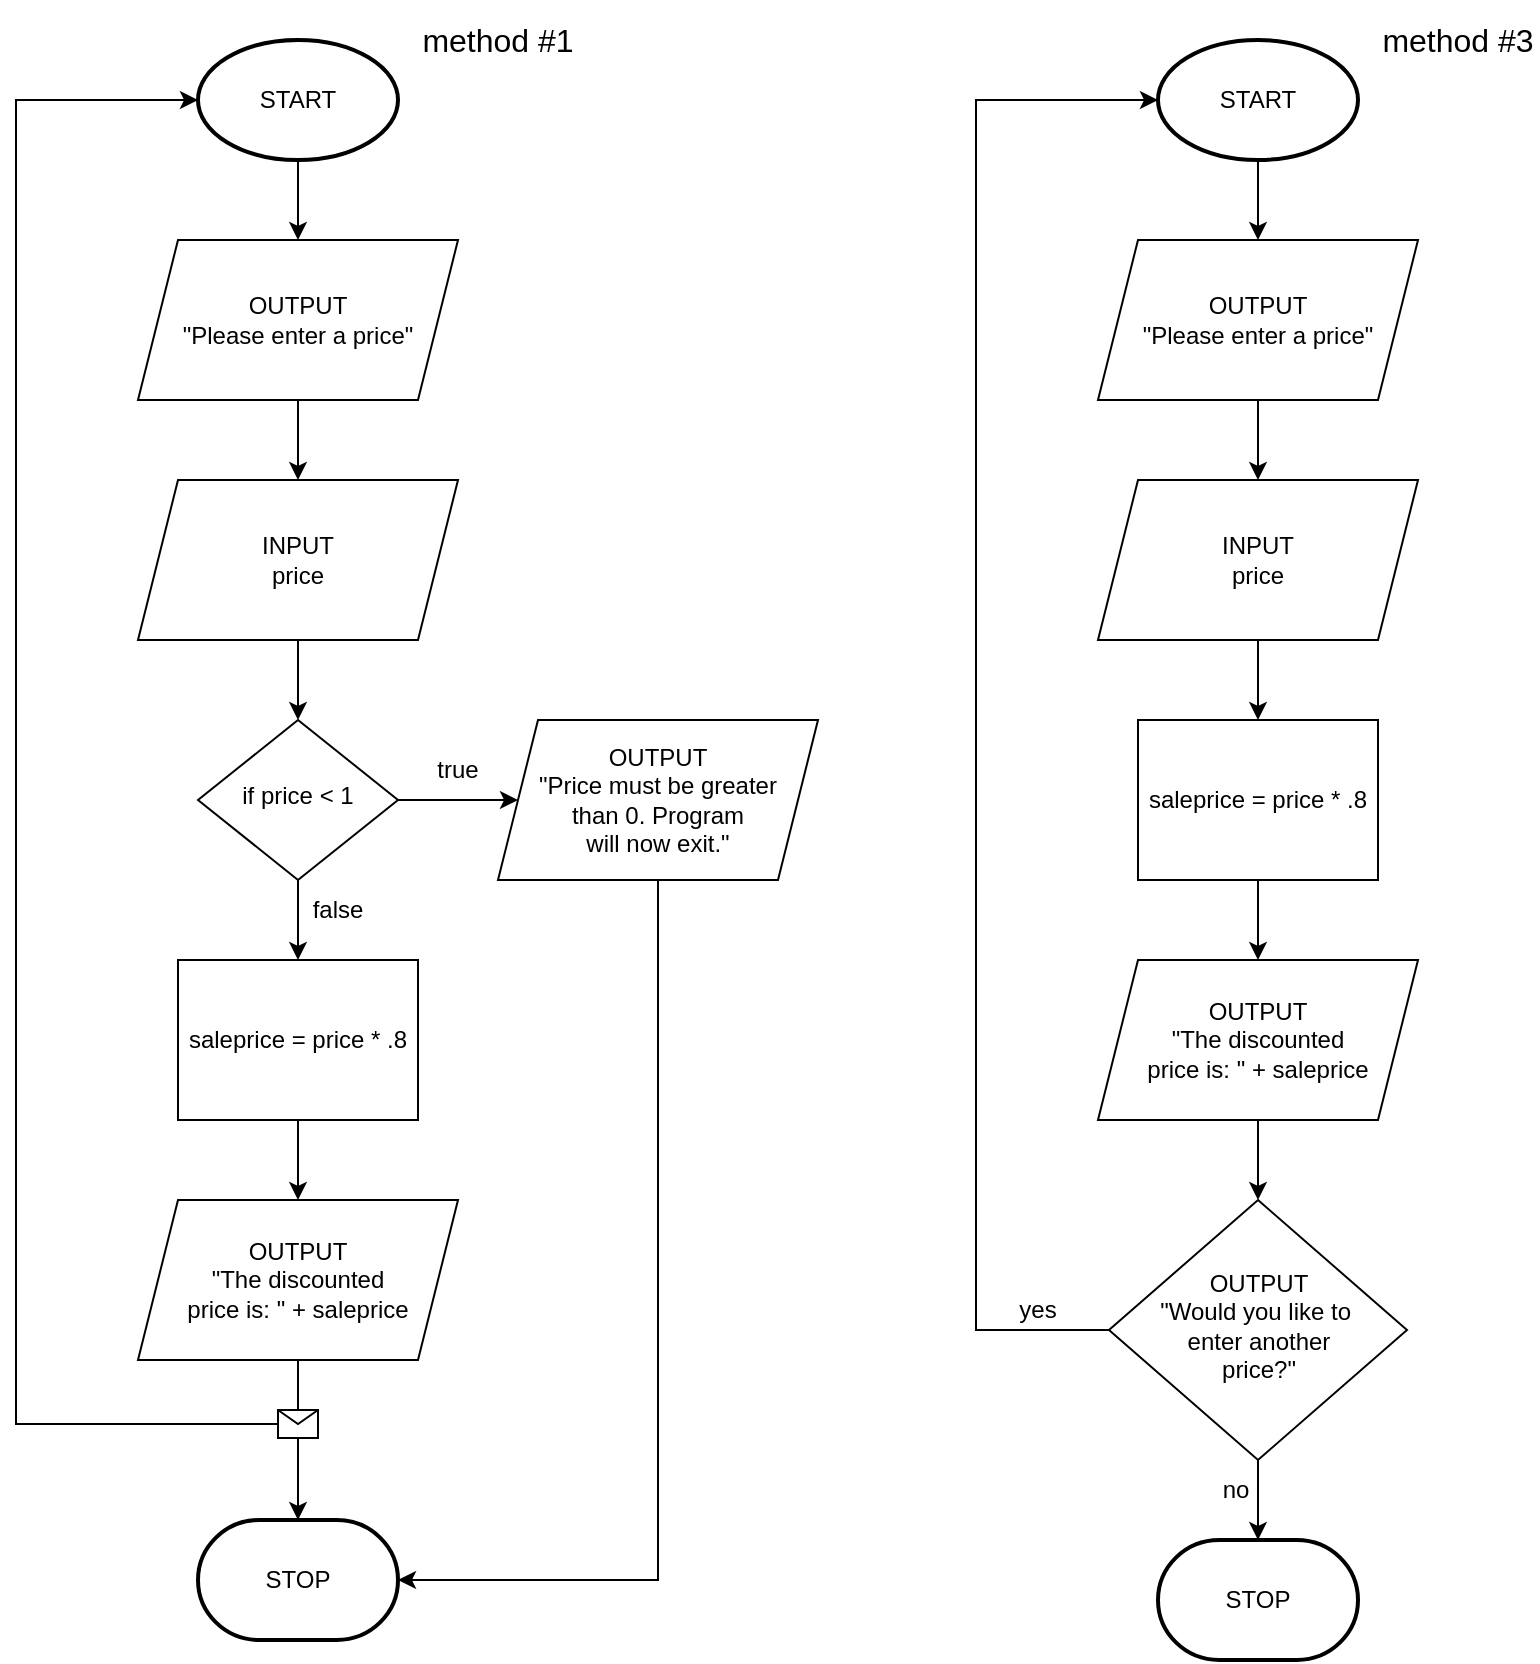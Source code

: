 <mxfile version="16.4.11" type="github">
  <diagram id="C5RBs43oDa-KdzZeNtuy" name="Page-1">
    <mxGraphModel dx="1198" dy="1265" grid="1" gridSize="10" guides="1" tooltips="1" connect="1" arrows="1" fold="1" page="1" pageScale="1" pageWidth="827" pageHeight="1169" math="0" shadow="0">
      <root>
        <mxCell id="WIyWlLk6GJQsqaUBKTNV-0" />
        <mxCell id="WIyWlLk6GJQsqaUBKTNV-1" parent="WIyWlLk6GJQsqaUBKTNV-0" />
        <mxCell id="hpW9yaPuk8U4hdUkABOX-13" style="edgeStyle=orthogonalEdgeStyle;rounded=0;orthogonalLoop=1;jettySize=auto;html=1;exitX=0.5;exitY=1;exitDx=0;exitDy=0;entryX=0.5;entryY=0;entryDx=0;entryDy=0;" edge="1" parent="WIyWlLk6GJQsqaUBKTNV-1" source="WIyWlLk6GJQsqaUBKTNV-6" target="hpW9yaPuk8U4hdUkABOX-10">
          <mxGeometry relative="1" as="geometry" />
        </mxCell>
        <mxCell id="hpW9yaPuk8U4hdUkABOX-77" style="edgeStyle=orthogonalEdgeStyle;rounded=0;orthogonalLoop=1;jettySize=auto;html=1;entryX=0;entryY=0.5;entryDx=0;entryDy=0;fontSize=12;" edge="1" parent="WIyWlLk6GJQsqaUBKTNV-1" source="WIyWlLk6GJQsqaUBKTNV-6" target="hpW9yaPuk8U4hdUkABOX-16">
          <mxGeometry relative="1" as="geometry" />
        </mxCell>
        <mxCell id="WIyWlLk6GJQsqaUBKTNV-6" value="if price &amp;lt; 1" style="rhombus;whiteSpace=wrap;html=1;shadow=0;fontFamily=Helvetica;fontSize=12;align=center;strokeWidth=1;spacing=6;spacingTop=-4;" parent="WIyWlLk6GJQsqaUBKTNV-1" vertex="1">
          <mxGeometry x="451" y="520" width="100" height="80" as="geometry" />
        </mxCell>
        <mxCell id="hpW9yaPuk8U4hdUkABOX-6" style="edgeStyle=orthogonalEdgeStyle;rounded=0;orthogonalLoop=1;jettySize=auto;html=1;entryX=0.5;entryY=0;entryDx=0;entryDy=0;" edge="1" parent="WIyWlLk6GJQsqaUBKTNV-1" source="hpW9yaPuk8U4hdUkABOX-0" target="hpW9yaPuk8U4hdUkABOX-2">
          <mxGeometry relative="1" as="geometry" />
        </mxCell>
        <mxCell id="hpW9yaPuk8U4hdUkABOX-0" value="OUTPUT&lt;br&gt;&quot;Please enter a price&quot;" style="shape=parallelogram;perimeter=parallelogramPerimeter;whiteSpace=wrap;html=1;fixedSize=1;" vertex="1" parent="WIyWlLk6GJQsqaUBKTNV-1">
          <mxGeometry x="421" y="280" width="160" height="80" as="geometry" />
        </mxCell>
        <mxCell id="hpW9yaPuk8U4hdUkABOX-7" style="edgeStyle=orthogonalEdgeStyle;rounded=0;orthogonalLoop=1;jettySize=auto;html=1;entryX=0.5;entryY=0;entryDx=0;entryDy=0;" edge="1" parent="WIyWlLk6GJQsqaUBKTNV-1" source="hpW9yaPuk8U4hdUkABOX-2" target="WIyWlLk6GJQsqaUBKTNV-6">
          <mxGeometry relative="1" as="geometry" />
        </mxCell>
        <mxCell id="hpW9yaPuk8U4hdUkABOX-2" value="INPUT&lt;br&gt;price" style="shape=parallelogram;perimeter=parallelogramPerimeter;whiteSpace=wrap;html=1;fixedSize=1;" vertex="1" parent="WIyWlLk6GJQsqaUBKTNV-1">
          <mxGeometry x="421" y="400" width="160" height="80" as="geometry" />
        </mxCell>
        <mxCell id="hpW9yaPuk8U4hdUkABOX-75" style="edgeStyle=orthogonalEdgeStyle;rounded=0;orthogonalLoop=1;jettySize=auto;html=1;entryX=0.5;entryY=0;entryDx=0;entryDy=0;fontSize=12;" edge="1" parent="WIyWlLk6GJQsqaUBKTNV-1" source="hpW9yaPuk8U4hdUkABOX-10" target="hpW9yaPuk8U4hdUkABOX-11">
          <mxGeometry relative="1" as="geometry" />
        </mxCell>
        <mxCell id="hpW9yaPuk8U4hdUkABOX-10" value="saleprice = price * .8" style="rounded=0;whiteSpace=wrap;html=1;" vertex="1" parent="WIyWlLk6GJQsqaUBKTNV-1">
          <mxGeometry x="441" y="640" width="120" height="80" as="geometry" />
        </mxCell>
        <mxCell id="hpW9yaPuk8U4hdUkABOX-11" value="OUTPUT&lt;br&gt;&quot;The discounted &lt;br&gt;price is: &quot; + saleprice" style="shape=parallelogram;perimeter=parallelogramPerimeter;whiteSpace=wrap;html=1;fixedSize=1;" vertex="1" parent="WIyWlLk6GJQsqaUBKTNV-1">
          <mxGeometry x="421" y="760" width="160" height="80" as="geometry" />
        </mxCell>
        <mxCell id="hpW9yaPuk8U4hdUkABOX-14" value="false" style="text;html=1;strokeColor=none;fillColor=none;align=center;verticalAlign=middle;whiteSpace=wrap;rounded=0;" vertex="1" parent="WIyWlLk6GJQsqaUBKTNV-1">
          <mxGeometry x="491" y="600" width="60" height="30" as="geometry" />
        </mxCell>
        <mxCell id="hpW9yaPuk8U4hdUkABOX-82" style="edgeStyle=orthogonalEdgeStyle;rounded=0;orthogonalLoop=1;jettySize=auto;html=1;entryX=1;entryY=0.5;entryDx=0;entryDy=0;entryPerimeter=0;fontSize=12;" edge="1" parent="WIyWlLk6GJQsqaUBKTNV-1" source="hpW9yaPuk8U4hdUkABOX-16" target="hpW9yaPuk8U4hdUkABOX-23">
          <mxGeometry relative="1" as="geometry">
            <Array as="points">
              <mxPoint x="681" y="950" />
            </Array>
          </mxGeometry>
        </mxCell>
        <mxCell id="hpW9yaPuk8U4hdUkABOX-16" value="OUTPUT&lt;br&gt;&quot;Price must be greater &lt;br&gt;than 0. Program &lt;br&gt;will now exit.&quot;" style="shape=parallelogram;perimeter=parallelogramPerimeter;whiteSpace=wrap;html=1;fixedSize=1;" vertex="1" parent="WIyWlLk6GJQsqaUBKTNV-1">
          <mxGeometry x="601" y="520" width="160" height="80" as="geometry" />
        </mxCell>
        <mxCell id="hpW9yaPuk8U4hdUkABOX-23" value="STOP" style="strokeWidth=2;html=1;shape=mxgraph.flowchart.terminator;whiteSpace=wrap;" vertex="1" parent="WIyWlLk6GJQsqaUBKTNV-1">
          <mxGeometry x="451" y="920" width="100" height="60" as="geometry" />
        </mxCell>
        <mxCell id="hpW9yaPuk8U4hdUkABOX-90" style="edgeStyle=orthogonalEdgeStyle;rounded=0;orthogonalLoop=1;jettySize=auto;html=1;entryX=0.5;entryY=0;entryDx=0;entryDy=0;fontSize=12;" edge="1" parent="WIyWlLk6GJQsqaUBKTNV-1" source="hpW9yaPuk8U4hdUkABOX-24" target="hpW9yaPuk8U4hdUkABOX-0">
          <mxGeometry relative="1" as="geometry" />
        </mxCell>
        <mxCell id="hpW9yaPuk8U4hdUkABOX-24" value="START" style="strokeWidth=2;html=1;shape=mxgraph.flowchart.start_1;whiteSpace=wrap;" vertex="1" parent="WIyWlLk6GJQsqaUBKTNV-1">
          <mxGeometry x="451" y="180" width="100" height="60" as="geometry" />
        </mxCell>
        <mxCell id="hpW9yaPuk8U4hdUkABOX-31" value="" style="endArrow=classic;html=1;rounded=0;exitX=0.5;exitY=1;exitDx=0;exitDy=0;entryX=0.5;entryY=0;entryDx=0;entryDy=0;entryPerimeter=0;" edge="1" parent="WIyWlLk6GJQsqaUBKTNV-1" source="hpW9yaPuk8U4hdUkABOX-11" target="hpW9yaPuk8U4hdUkABOX-23">
          <mxGeometry relative="1" as="geometry">
            <mxPoint x="411" y="900" as="sourcePoint" />
            <mxPoint x="511" y="900" as="targetPoint" />
          </mxGeometry>
        </mxCell>
        <mxCell id="hpW9yaPuk8U4hdUkABOX-32" value="" style="shape=message;html=1;outlineConnect=0;" vertex="1" parent="hpW9yaPuk8U4hdUkABOX-31">
          <mxGeometry width="20" height="14" relative="1" as="geometry">
            <mxPoint x="-10" y="-15" as="offset" />
          </mxGeometry>
        </mxCell>
        <mxCell id="hpW9yaPuk8U4hdUkABOX-84" style="edgeStyle=orthogonalEdgeStyle;rounded=0;orthogonalLoop=1;jettySize=auto;html=1;exitX=0;exitY=0.5;exitDx=0;exitDy=0;entryX=0;entryY=0.5;entryDx=0;entryDy=0;entryPerimeter=0;fontSize=12;" edge="1" parent="hpW9yaPuk8U4hdUkABOX-31" source="hpW9yaPuk8U4hdUkABOX-32" target="hpW9yaPuk8U4hdUkABOX-24">
          <mxGeometry relative="1" as="geometry">
            <Array as="points">
              <mxPoint x="360" y="872" />
              <mxPoint x="360" y="210" />
            </Array>
          </mxGeometry>
        </mxCell>
        <mxCell id="hpW9yaPuk8U4hdUkABOX-43" value="method #1" style="text;html=1;strokeColor=none;fillColor=none;align=center;verticalAlign=middle;whiteSpace=wrap;rounded=0;fontSize=16;" vertex="1" parent="WIyWlLk6GJQsqaUBKTNV-1">
          <mxGeometry x="561" y="160" width="80" height="40" as="geometry" />
        </mxCell>
        <mxCell id="hpW9yaPuk8U4hdUkABOX-47" style="edgeStyle=orthogonalEdgeStyle;rounded=0;orthogonalLoop=1;jettySize=auto;html=1;entryX=0.5;entryY=0;entryDx=0;entryDy=0;" edge="1" source="hpW9yaPuk8U4hdUkABOX-48" target="hpW9yaPuk8U4hdUkABOX-50" parent="WIyWlLk6GJQsqaUBKTNV-1">
          <mxGeometry relative="1" as="geometry" />
        </mxCell>
        <mxCell id="hpW9yaPuk8U4hdUkABOX-48" value="OUTPUT&lt;br&gt;&quot;Please enter a price&quot;" style="shape=parallelogram;perimeter=parallelogramPerimeter;whiteSpace=wrap;html=1;fixedSize=1;" vertex="1" parent="WIyWlLk6GJQsqaUBKTNV-1">
          <mxGeometry x="901" y="280" width="160" height="80" as="geometry" />
        </mxCell>
        <mxCell id="hpW9yaPuk8U4hdUkABOX-68" style="edgeStyle=orthogonalEdgeStyle;rounded=0;orthogonalLoop=1;jettySize=auto;html=1;exitX=0.5;exitY=1;exitDx=0;exitDy=0;entryX=0.5;entryY=0;entryDx=0;entryDy=0;fontSize=16;" edge="1" parent="WIyWlLk6GJQsqaUBKTNV-1" source="hpW9yaPuk8U4hdUkABOX-50" target="hpW9yaPuk8U4hdUkABOX-52">
          <mxGeometry relative="1" as="geometry" />
        </mxCell>
        <mxCell id="hpW9yaPuk8U4hdUkABOX-50" value="INPUT&lt;br&gt;price" style="shape=parallelogram;perimeter=parallelogramPerimeter;whiteSpace=wrap;html=1;fixedSize=1;" vertex="1" parent="WIyWlLk6GJQsqaUBKTNV-1">
          <mxGeometry x="901" y="400" width="160" height="80" as="geometry" />
        </mxCell>
        <mxCell id="hpW9yaPuk8U4hdUkABOX-51" style="edgeStyle=orthogonalEdgeStyle;rounded=0;orthogonalLoop=1;jettySize=auto;html=1;exitX=0.5;exitY=1;exitDx=0;exitDy=0;entryX=0.5;entryY=0;entryDx=0;entryDy=0;" edge="1" source="hpW9yaPuk8U4hdUkABOX-52" target="hpW9yaPuk8U4hdUkABOX-53" parent="WIyWlLk6GJQsqaUBKTNV-1">
          <mxGeometry relative="1" as="geometry" />
        </mxCell>
        <mxCell id="hpW9yaPuk8U4hdUkABOX-52" value="saleprice = price * .8" style="rounded=0;whiteSpace=wrap;html=1;" vertex="1" parent="WIyWlLk6GJQsqaUBKTNV-1">
          <mxGeometry x="921" y="520" width="120" height="80" as="geometry" />
        </mxCell>
        <mxCell id="hpW9yaPuk8U4hdUkABOX-85" style="edgeStyle=orthogonalEdgeStyle;rounded=0;orthogonalLoop=1;jettySize=auto;html=1;exitX=0.5;exitY=1;exitDx=0;exitDy=0;entryX=0.5;entryY=0;entryDx=0;entryDy=0;fontSize=12;" edge="1" parent="WIyWlLk6GJQsqaUBKTNV-1" source="hpW9yaPuk8U4hdUkABOX-53" target="hpW9yaPuk8U4hdUkABOX-66">
          <mxGeometry relative="1" as="geometry" />
        </mxCell>
        <mxCell id="hpW9yaPuk8U4hdUkABOX-53" value="OUTPUT&lt;br&gt;&quot;The discounted &lt;br&gt;price is: &quot; + saleprice" style="shape=parallelogram;perimeter=parallelogramPerimeter;whiteSpace=wrap;html=1;fixedSize=1;" vertex="1" parent="WIyWlLk6GJQsqaUBKTNV-1">
          <mxGeometry x="901" y="640" width="160" height="80" as="geometry" />
        </mxCell>
        <mxCell id="hpW9yaPuk8U4hdUkABOX-59" value="STOP" style="strokeWidth=2;html=1;shape=mxgraph.flowchart.terminator;whiteSpace=wrap;" vertex="1" parent="WIyWlLk6GJQsqaUBKTNV-1">
          <mxGeometry x="931" y="930" width="100" height="60" as="geometry" />
        </mxCell>
        <mxCell id="hpW9yaPuk8U4hdUkABOX-89" style="edgeStyle=orthogonalEdgeStyle;rounded=0;orthogonalLoop=1;jettySize=auto;html=1;exitX=0.5;exitY=1;exitDx=0;exitDy=0;exitPerimeter=0;entryX=0.5;entryY=0;entryDx=0;entryDy=0;fontSize=12;" edge="1" parent="WIyWlLk6GJQsqaUBKTNV-1" source="hpW9yaPuk8U4hdUkABOX-60" target="hpW9yaPuk8U4hdUkABOX-48">
          <mxGeometry relative="1" as="geometry" />
        </mxCell>
        <mxCell id="hpW9yaPuk8U4hdUkABOX-60" value="START" style="strokeWidth=2;html=1;shape=mxgraph.flowchart.start_1;whiteSpace=wrap;" vertex="1" parent="WIyWlLk6GJQsqaUBKTNV-1">
          <mxGeometry x="931" y="180" width="100" height="60" as="geometry" />
        </mxCell>
        <mxCell id="hpW9yaPuk8U4hdUkABOX-64" value="method #3" style="text;html=1;strokeColor=none;fillColor=none;align=center;verticalAlign=middle;whiteSpace=wrap;rounded=0;fontSize=16;" vertex="1" parent="WIyWlLk6GJQsqaUBKTNV-1">
          <mxGeometry x="1041" y="160" width="80" height="40" as="geometry" />
        </mxCell>
        <mxCell id="hpW9yaPuk8U4hdUkABOX-73" style="edgeStyle=orthogonalEdgeStyle;rounded=0;orthogonalLoop=1;jettySize=auto;html=1;entryX=0.5;entryY=0;entryDx=0;entryDy=0;entryPerimeter=0;fontSize=12;" edge="1" parent="WIyWlLk6GJQsqaUBKTNV-1" source="hpW9yaPuk8U4hdUkABOX-66" target="hpW9yaPuk8U4hdUkABOX-59">
          <mxGeometry relative="1" as="geometry" />
        </mxCell>
        <mxCell id="hpW9yaPuk8U4hdUkABOX-88" style="edgeStyle=orthogonalEdgeStyle;rounded=0;orthogonalLoop=1;jettySize=auto;html=1;exitX=0;exitY=0.5;exitDx=0;exitDy=0;entryX=0;entryY=0.5;entryDx=0;entryDy=0;entryPerimeter=0;fontSize=12;" edge="1" parent="WIyWlLk6GJQsqaUBKTNV-1" source="hpW9yaPuk8U4hdUkABOX-66" target="hpW9yaPuk8U4hdUkABOX-60">
          <mxGeometry relative="1" as="geometry">
            <Array as="points">
              <mxPoint x="840" y="825" />
              <mxPoint x="840" y="210" />
            </Array>
          </mxGeometry>
        </mxCell>
        <mxCell id="hpW9yaPuk8U4hdUkABOX-66" value="OUTPUT&lt;br&gt;&quot;Would you like to&amp;nbsp;&lt;br&gt;enter another&lt;br&gt;price?&quot;" style="rhombus;whiteSpace=wrap;html=1;shadow=0;fontFamily=Helvetica;fontSize=12;align=center;strokeWidth=1;spacing=6;spacingTop=-4;" vertex="1" parent="WIyWlLk6GJQsqaUBKTNV-1">
          <mxGeometry x="906.5" y="760" width="149" height="130" as="geometry" />
        </mxCell>
        <mxCell id="hpW9yaPuk8U4hdUkABOX-86" value="yes" style="text;html=1;strokeColor=none;fillColor=none;align=center;verticalAlign=middle;whiteSpace=wrap;rounded=0;fontSize=12;" vertex="1" parent="WIyWlLk6GJQsqaUBKTNV-1">
          <mxGeometry x="841" y="800" width="60" height="30" as="geometry" />
        </mxCell>
        <mxCell id="hpW9yaPuk8U4hdUkABOX-87" value="no" style="text;html=1;strokeColor=none;fillColor=none;align=center;verticalAlign=middle;whiteSpace=wrap;rounded=0;fontSize=12;" vertex="1" parent="WIyWlLk6GJQsqaUBKTNV-1">
          <mxGeometry x="940" y="890" width="60" height="30" as="geometry" />
        </mxCell>
        <mxCell id="hpW9yaPuk8U4hdUkABOX-91" value="true" style="text;html=1;strokeColor=none;fillColor=none;align=center;verticalAlign=middle;whiteSpace=wrap;rounded=0;fontSize=12;" vertex="1" parent="WIyWlLk6GJQsqaUBKTNV-1">
          <mxGeometry x="551" y="530" width="60" height="30" as="geometry" />
        </mxCell>
      </root>
    </mxGraphModel>
  </diagram>
</mxfile>
